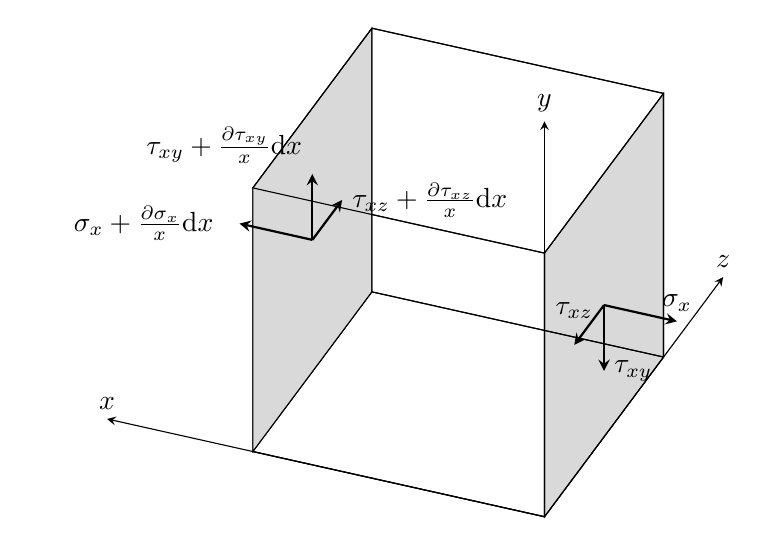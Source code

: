 ﻿\tikzstyle{isometric}=[x={(0.710cm,-0.410cm)},y={(0cm,0.820cm)},z={(-0.710cm,-0.410cm)}]
\tikzstyle{dimetric} =[x={(0.935cm,-0.118cm)},y={(0cm,0.943cm)},z={(-0.354cm,-0.312cm)}]
\tikzstyle{dimetric2}=[x={(0.935cm,-0.118cm)},z={(0cm,0.943cm)},y={(+0.354cm,+0.312cm)}]
\tikzstyle{trimetric}=[x={(-0.926cm,0.207cm)},y={(0cm,0.837cm)},z={(0.378cm,0.507cm)}]

\begin{tikzpicture}[trimetric]
	\coordinate (O) at (0,0,0);
	\draw[-stealth] (0,0,0) -- (6,0,0) node[above]{$x$};
	\draw[-stealth] (0,0,0) -- (0,6,0) node[above]{$y$};
	\draw[-stealth] (0,0,0) -- (0,0,6) node[above]{$z$};
	\draw[fill=gray!30] (0,0,0) -- (0,4,0) -- (0,4,4) -- (0,0,4)-- cycle;	
	\draw (0,0,0) -- (4,0,0) -- (4,4,0) -- (0,4,0)-- cycle;
	\draw (0,0,0) -- (0,0,4) -- (4,0,4) -- (4,0,0)-- cycle;
	\draw[fill=gray!30] (4,0,0) -- (4,4,0) -- (4,4,4) -- (4,0,4)-- cycle;	
	\draw (0,0,4) -- (4,0,4) -- (4,4,4) -- (0,4,4)-- cycle;
	\draw (0,4,0) -- (0,4,4) -- (4,4,4) -- (4,4,0)-- cycle;
%
	\draw[-stealth,thick] (0,2,2) -- (-1,2,2) node[above ]{$\sigma_x$};
	\draw[-stealth,thick] (0,2,2) -- (0,1,2) node[right]{$\tau_{xy}$};
	\draw[-stealth,thick] (0,2,2) -- (0,2,1) node[above=2mm]{$\tau_{xz}$};
%
	\draw[-stealth,thick] (4,2,2) -- (5,2,2) node[left=2mm]
					{$\sigma_x+\frac{\partial \sigma_x}{x} \textrm{d}x$};
	\draw[-stealth,thick] (4,2,2) -- (4,3,2) node[above left]
					{$\tau_{xy}+\frac{\partial \tau_{xy}}{x} \textrm{d}x$};
	\draw[-stealth,thick] (4,2,2) -- (4,2,3) node[right]
					{$\tau_{xz}+\frac{\partial \tau_{xz}}{x} \textrm{d}x$};
\end{tikzpicture}